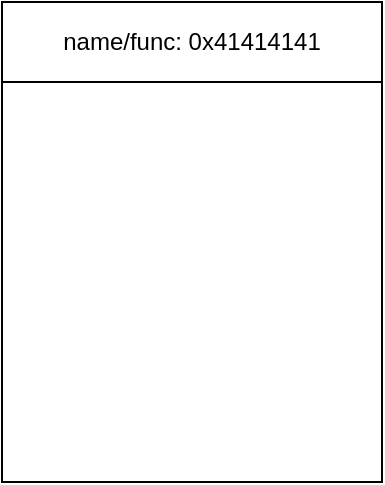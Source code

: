 <mxfile version="23.1.1" type="device">
  <diagram name="Page-1" id="gf7WvVB2u6d4l5ZcaxYx">
    <mxGraphModel dx="2062" dy="1182" grid="1" gridSize="10" guides="1" tooltips="1" connect="1" arrows="1" fold="1" page="1" pageScale="1" pageWidth="850" pageHeight="1100" math="0" shadow="0">
      <root>
        <mxCell id="0" />
        <mxCell id="1" parent="0" />
        <mxCell id="6EBNCYEFULhQae5MWOHI-1" value="" style="rounded=0;whiteSpace=wrap;html=1;" vertex="1" parent="1">
          <mxGeometry x="10" y="10" width="190" height="240" as="geometry" />
        </mxCell>
        <mxCell id="6EBNCYEFULhQae5MWOHI-5" value="name/func: 0x41414141" style="rounded=0;whiteSpace=wrap;html=1;" vertex="1" parent="1">
          <mxGeometry x="10" y="10" width="190" height="40" as="geometry" />
        </mxCell>
      </root>
    </mxGraphModel>
  </diagram>
</mxfile>
